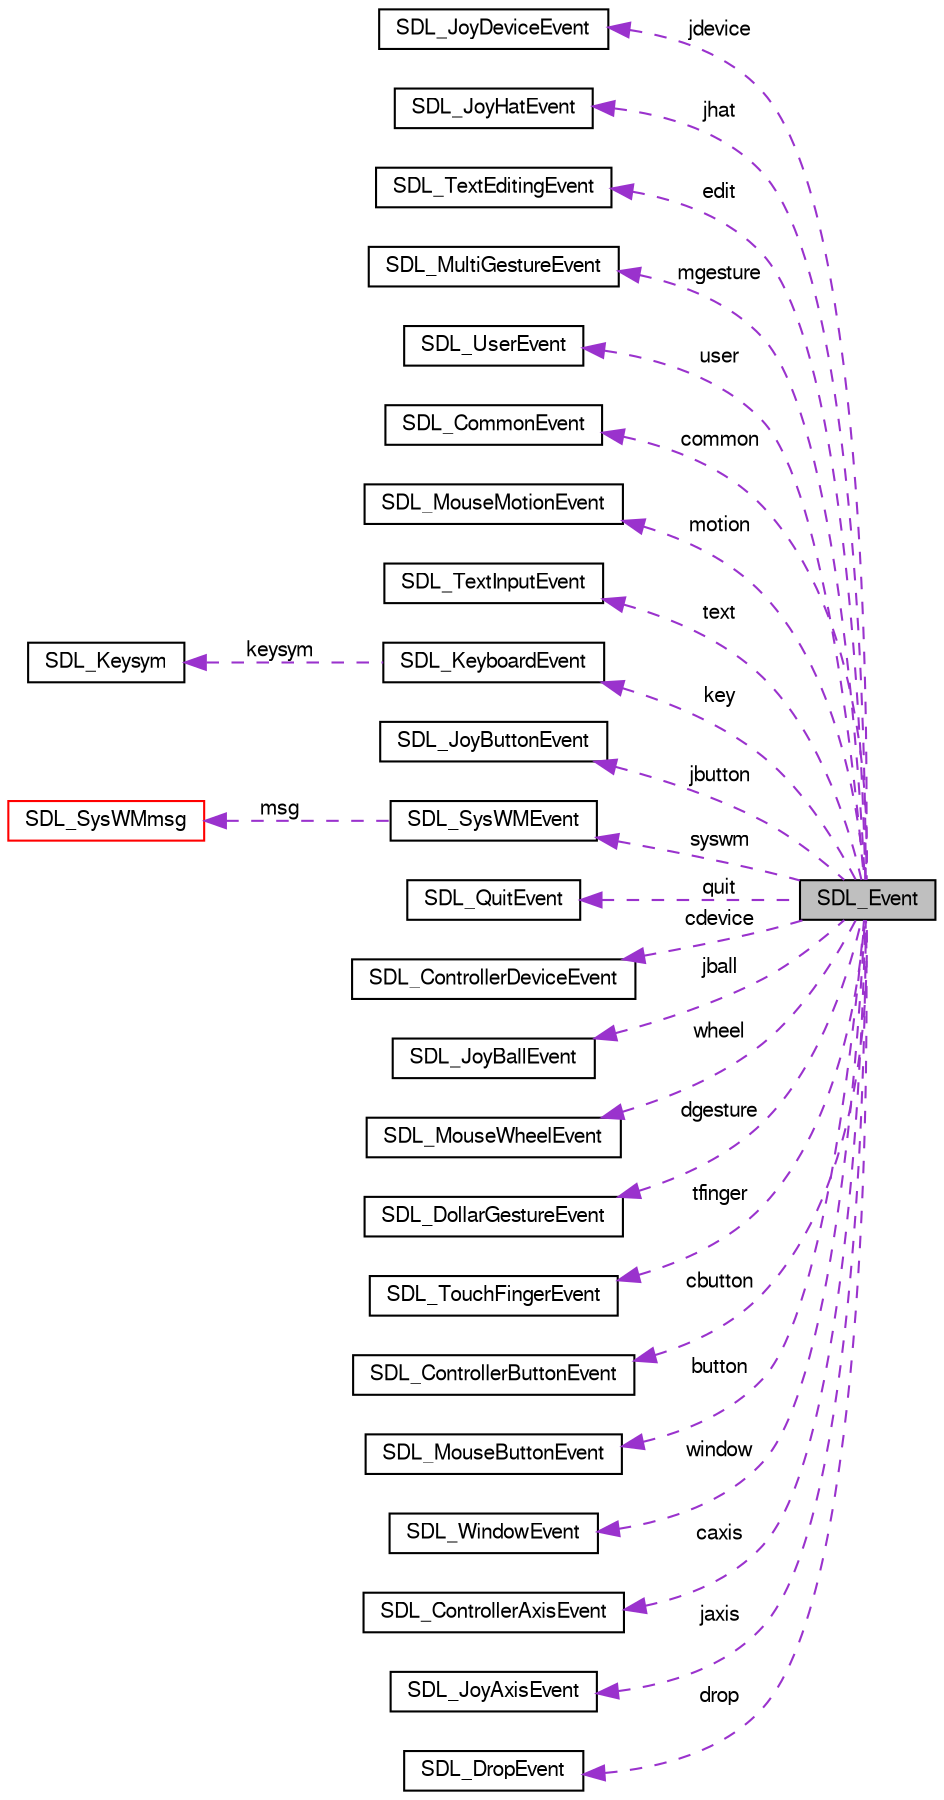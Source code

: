 digraph "SDL_Event"
{
  edge [fontname="FreeSans",fontsize="10",labelfontname="FreeSans",labelfontsize="10"];
  node [fontname="FreeSans",fontsize="10",shape=record];
  rankdir="LR";
  Node1 [label="SDL_Event",height=0.2,width=0.4,color="black", fillcolor="grey75", style="filled" fontcolor="black"];
  Node2 -> Node1 [dir="back",color="darkorchid3",fontsize="10",style="dashed",label=" jdevice" ,fontname="FreeSans"];
  Node2 [label="SDL_JoyDeviceEvent",height=0.2,width=0.4,color="black", fillcolor="white", style="filled",URL="$d7/d5b/struct_s_d_l___joy_device_event.html",tooltip="Joystick device event structure (event.jdevice.*) "];
  Node3 -> Node1 [dir="back",color="darkorchid3",fontsize="10",style="dashed",label=" jhat" ,fontname="FreeSans"];
  Node3 [label="SDL_JoyHatEvent",height=0.2,width=0.4,color="black", fillcolor="white", style="filled",URL="$d8/d59/struct_s_d_l___joy_hat_event.html",tooltip="Joystick hat position change event structure (event.jhat.*) "];
  Node4 -> Node1 [dir="back",color="darkorchid3",fontsize="10",style="dashed",label=" edit" ,fontname="FreeSans"];
  Node4 [label="SDL_TextEditingEvent",height=0.2,width=0.4,color="black", fillcolor="white", style="filled",URL="$d9/d58/struct_s_d_l___text_editing_event.html",tooltip="Keyboard text editing event structure (event.edit.*) "];
  Node5 -> Node1 [dir="back",color="darkorchid3",fontsize="10",style="dashed",label=" mgesture" ,fontname="FreeSans"];
  Node5 [label="SDL_MultiGestureEvent",height=0.2,width=0.4,color="black", fillcolor="white", style="filled",URL="$d7/d64/struct_s_d_l___multi_gesture_event.html",tooltip="Multiple Finger Gesture Event (event.mgesture.*) "];
  Node6 -> Node1 [dir="back",color="darkorchid3",fontsize="10",style="dashed",label=" user" ,fontname="FreeSans"];
  Node6 [label="SDL_UserEvent",height=0.2,width=0.4,color="black", fillcolor="white", style="filled",URL="$d7/d78/struct_s_d_l___user_event.html",tooltip="A user-defined event type (event.user.*) "];
  Node7 -> Node1 [dir="back",color="darkorchid3",fontsize="10",style="dashed",label=" common" ,fontname="FreeSans"];
  Node7 [label="SDL_CommonEvent",height=0.2,width=0.4,color="black", fillcolor="white", style="filled",URL="$dd/d06/struct_s_d_l___common_event.html",tooltip="Fields shared by every event. "];
  Node8 -> Node1 [dir="back",color="darkorchid3",fontsize="10",style="dashed",label=" motion" ,fontname="FreeSans"];
  Node8 [label="SDL_MouseMotionEvent",height=0.2,width=0.4,color="black", fillcolor="white", style="filled",URL="$d2/d18/struct_s_d_l___mouse_motion_event.html",tooltip="Mouse motion event structure (event.motion.*) "];
  Node9 -> Node1 [dir="back",color="darkorchid3",fontsize="10",style="dashed",label=" text" ,fontname="FreeSans"];
  Node9 [label="SDL_TextInputEvent",height=0.2,width=0.4,color="black", fillcolor="white", style="filled",URL="$d8/d47/struct_s_d_l___text_input_event.html",tooltip="Keyboard text input event structure (event.text.*) "];
  Node10 -> Node1 [dir="back",color="darkorchid3",fontsize="10",style="dashed",label=" key" ,fontname="FreeSans"];
  Node10 [label="SDL_KeyboardEvent",height=0.2,width=0.4,color="black", fillcolor="white", style="filled",URL="$d8/db8/struct_s_d_l___keyboard_event.html",tooltip="Keyboard button event structure (event.key.*) "];
  Node11 -> Node10 [dir="back",color="darkorchid3",fontsize="10",style="dashed",label=" keysym" ,fontname="FreeSans"];
  Node11 [label="SDL_Keysym",height=0.2,width=0.4,color="black", fillcolor="white", style="filled",URL="$d4/de7/struct_s_d_l___keysym.html",tooltip="The SDL keysym structure, used in key events. "];
  Node12 -> Node1 [dir="back",color="darkorchid3",fontsize="10",style="dashed",label=" jbutton" ,fontname="FreeSans"];
  Node12 [label="SDL_JoyButtonEvent",height=0.2,width=0.4,color="black", fillcolor="white", style="filled",URL="$d7/de3/struct_s_d_l___joy_button_event.html",tooltip="Joystick button event structure (event.jbutton.*) "];
  Node13 -> Node1 [dir="back",color="darkorchid3",fontsize="10",style="dashed",label=" syswm" ,fontname="FreeSans"];
  Node13 [label="SDL_SysWMEvent",height=0.2,width=0.4,color="black", fillcolor="white", style="filled",URL="$d8/d14/struct_s_d_l___sys_w_m_event.html",tooltip="A video driver dependent system event (event.syswm.*) This event is disabled by default, you can enable it with SDL_EventState() "];
  Node14 -> Node13 [dir="back",color="darkorchid3",fontsize="10",style="dashed",label=" msg" ,fontname="FreeSans"];
  Node14 [label="SDL_SysWMmsg",height=0.2,width=0.4,color="red", fillcolor="white", style="filled",URL="$de/deb/struct_s_d_l___sys_w_mmsg.html"];
  Node15 -> Node1 [dir="back",color="darkorchid3",fontsize="10",style="dashed",label=" quit" ,fontname="FreeSans"];
  Node15 [label="SDL_QuitEvent",height=0.2,width=0.4,color="black", fillcolor="white", style="filled",URL="$d6/d71/struct_s_d_l___quit_event.html",tooltip="The &quot;quit requested&quot; event. "];
  Node16 -> Node1 [dir="back",color="darkorchid3",fontsize="10",style="dashed",label=" cdevice" ,fontname="FreeSans"];
  Node16 [label="SDL_ControllerDeviceEvent",height=0.2,width=0.4,color="black", fillcolor="white", style="filled",URL="$da/d81/struct_s_d_l___controller_device_event.html",tooltip="Controller device event structure (event.cdevice.*) "];
  Node17 -> Node1 [dir="back",color="darkorchid3",fontsize="10",style="dashed",label=" jball" ,fontname="FreeSans"];
  Node17 [label="SDL_JoyBallEvent",height=0.2,width=0.4,color="black", fillcolor="white", style="filled",URL="$df/d8b/struct_s_d_l___joy_ball_event.html",tooltip="Joystick trackball motion event structure (event.jball.*) "];
  Node18 -> Node1 [dir="back",color="darkorchid3",fontsize="10",style="dashed",label=" wheel" ,fontname="FreeSans"];
  Node18 [label="SDL_MouseWheelEvent",height=0.2,width=0.4,color="black", fillcolor="white", style="filled",URL="$d8/d9b/struct_s_d_l___mouse_wheel_event.html",tooltip="Mouse wheel event structure (event.wheel.*) "];
  Node19 -> Node1 [dir="back",color="darkorchid3",fontsize="10",style="dashed",label=" dgesture" ,fontname="FreeSans"];
  Node19 [label="SDL_DollarGestureEvent",height=0.2,width=0.4,color="black", fillcolor="white", style="filled",URL="$d7/dec/struct_s_d_l___dollar_gesture_event.html",tooltip="Dollar Gesture Event (event.dgesture.*) "];
  Node20 -> Node1 [dir="back",color="darkorchid3",fontsize="10",style="dashed",label=" tfinger" ,fontname="FreeSans"];
  Node20 [label="SDL_TouchFingerEvent",height=0.2,width=0.4,color="black", fillcolor="white", style="filled",URL="$d8/d17/struct_s_d_l___touch_finger_event.html",tooltip="Touch finger event structure (event.tfinger.*) "];
  Node21 -> Node1 [dir="back",color="darkorchid3",fontsize="10",style="dashed",label=" cbutton" ,fontname="FreeSans"];
  Node21 [label="SDL_ControllerButtonEvent",height=0.2,width=0.4,color="black", fillcolor="white", style="filled",URL="$d9/d15/struct_s_d_l___controller_button_event.html",tooltip="Game controller button event structure (event.cbutton.*) "];
  Node22 -> Node1 [dir="back",color="darkorchid3",fontsize="10",style="dashed",label=" button" ,fontname="FreeSans"];
  Node22 [label="SDL_MouseButtonEvent",height=0.2,width=0.4,color="black", fillcolor="white", style="filled",URL="$d9/d8f/struct_s_d_l___mouse_button_event.html",tooltip="Mouse button event structure (event.button.*) "];
  Node23 -> Node1 [dir="back",color="darkorchid3",fontsize="10",style="dashed",label=" window" ,fontname="FreeSans"];
  Node23 [label="SDL_WindowEvent",height=0.2,width=0.4,color="black", fillcolor="white", style="filled",URL="$d1/d00/struct_s_d_l___window_event.html",tooltip="Window state change event data (event.window.*) "];
  Node24 -> Node1 [dir="back",color="darkorchid3",fontsize="10",style="dashed",label=" caxis" ,fontname="FreeSans"];
  Node24 [label="SDL_ControllerAxisEvent",height=0.2,width=0.4,color="black", fillcolor="white", style="filled",URL="$da/d9e/struct_s_d_l___controller_axis_event.html",tooltip="Game controller axis motion event structure (event.caxis.*) "];
  Node25 -> Node1 [dir="back",color="darkorchid3",fontsize="10",style="dashed",label=" jaxis" ,fontname="FreeSans"];
  Node25 [label="SDL_JoyAxisEvent",height=0.2,width=0.4,color="black", fillcolor="white", style="filled",URL="$d3/d15/struct_s_d_l___joy_axis_event.html",tooltip="Joystick axis motion event structure (event.jaxis.*) "];
  Node26 -> Node1 [dir="back",color="darkorchid3",fontsize="10",style="dashed",label=" drop" ,fontname="FreeSans"];
  Node26 [label="SDL_DropEvent",height=0.2,width=0.4,color="black", fillcolor="white", style="filled",URL="$df/d97/struct_s_d_l___drop_event.html",tooltip="An event used to request a file open by the system (event.drop.*) This event is disabled by default..."];
}
